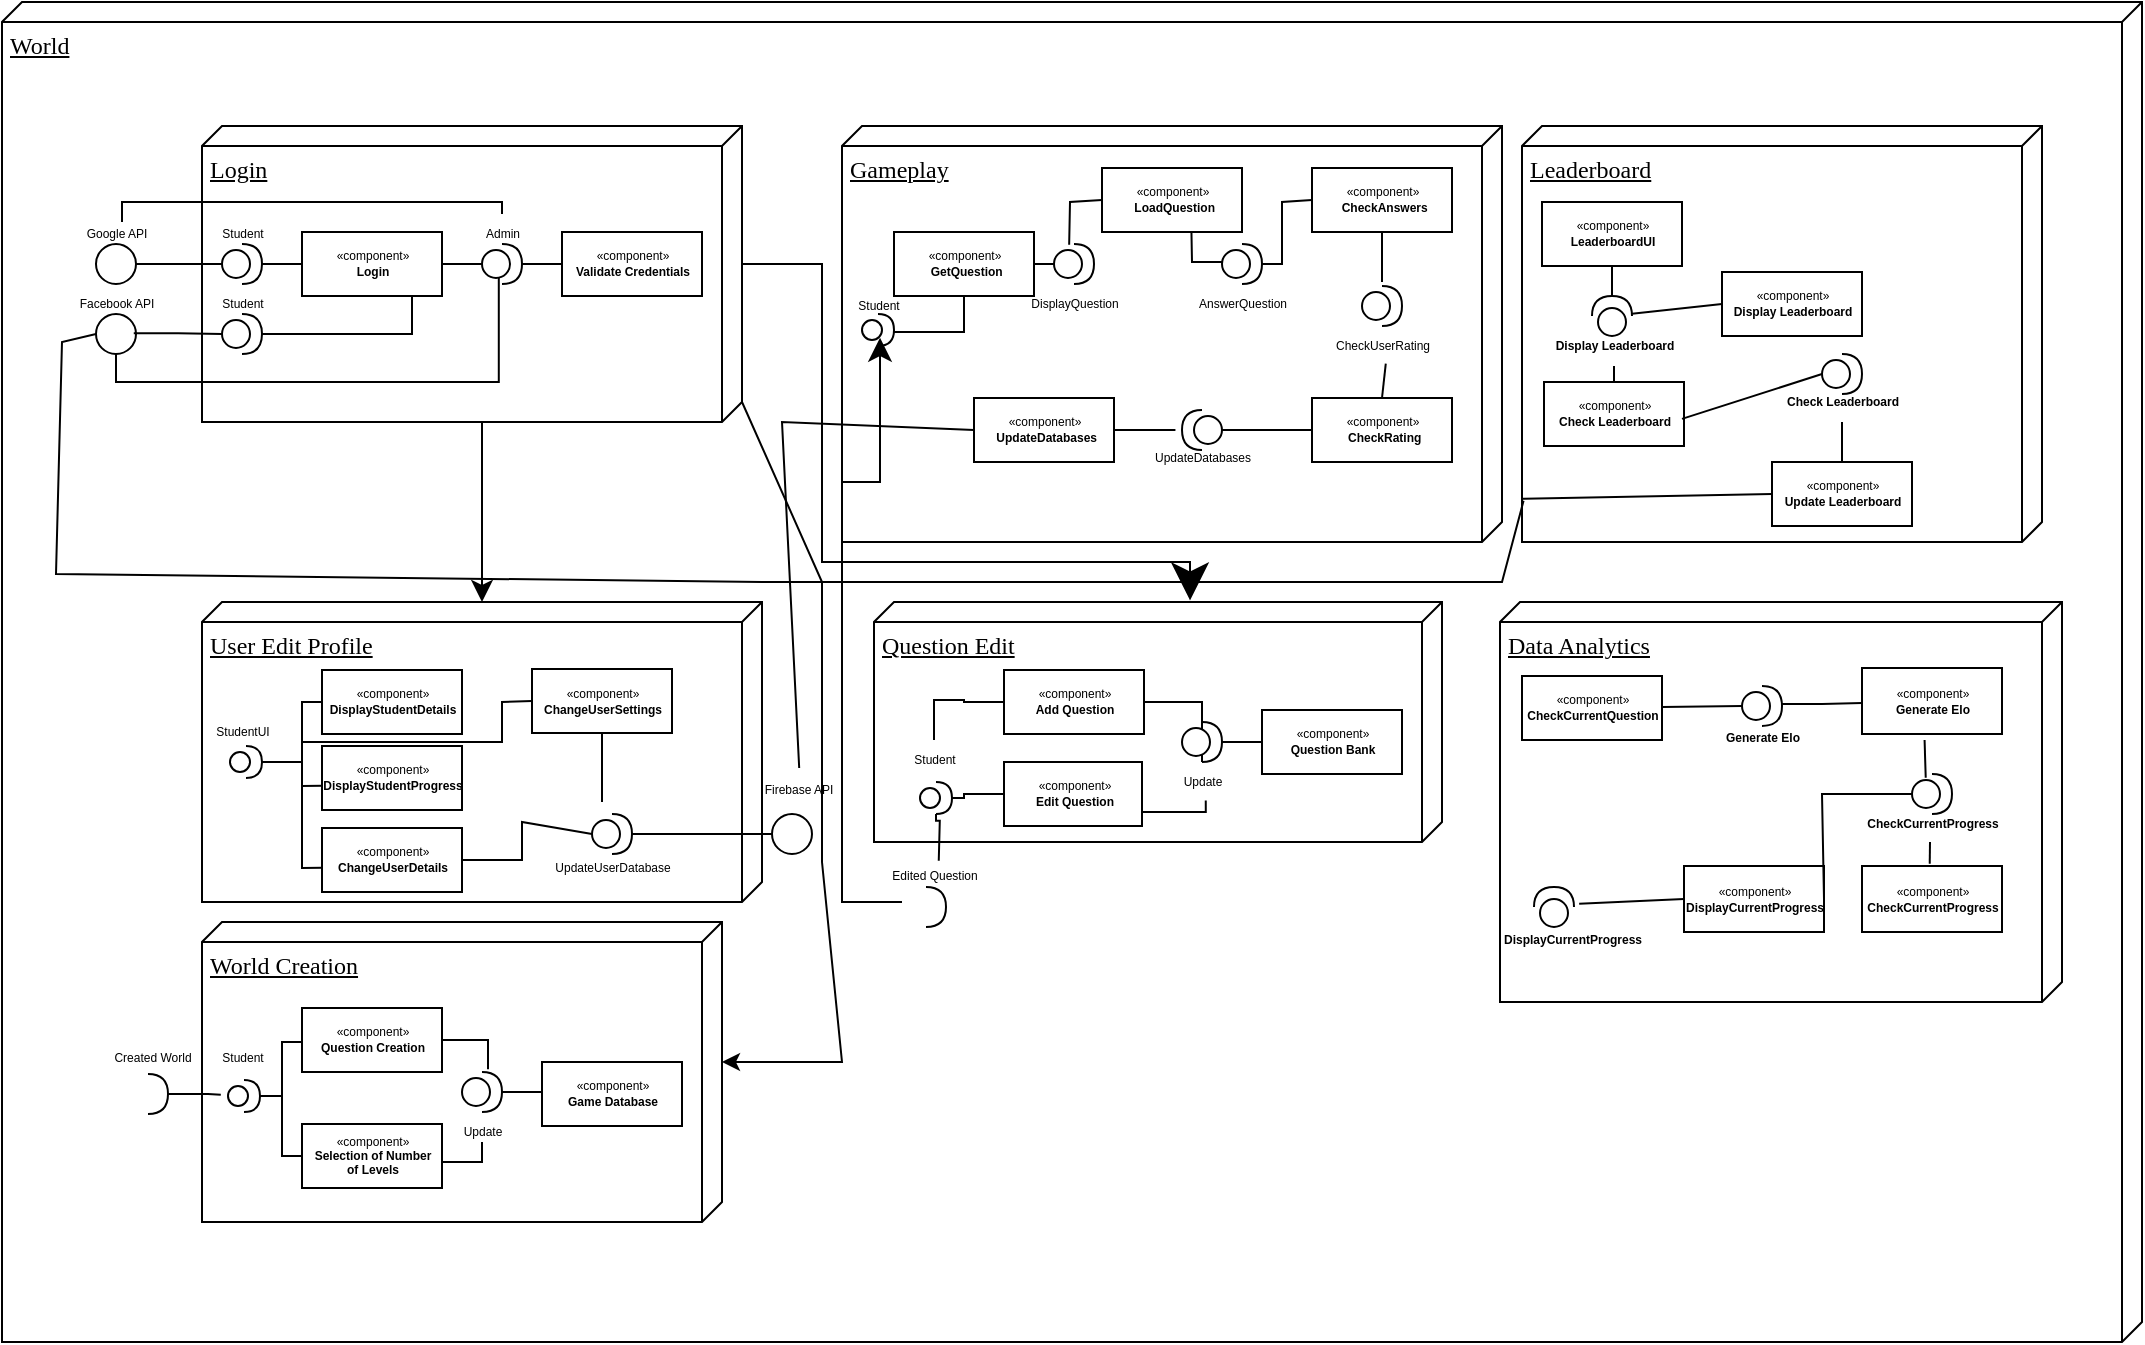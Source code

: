 <mxfile version="20.4.0" type="device"><diagram name="Page-1" id="5f0bae14-7c28-e335-631c-24af17079c00"><mxGraphModel dx="1422" dy="737" grid="1" gridSize="10" guides="1" tooltips="1" connect="1" arrows="1" fold="1" page="1" pageScale="1" pageWidth="1100" pageHeight="850" background="none" math="0" shadow="0"><root><mxCell id="0"/><mxCell id="1" parent="0"/><mxCell id="enzgsDAZROGuTnCsJ_D7-2" value="World" style="verticalAlign=top;align=left;spacingTop=8;spacingLeft=2;spacingRight=12;shape=cube;size=10;direction=south;fontStyle=4;html=1;rounded=0;shadow=0;comic=0;labelBackgroundColor=none;strokeWidth=1;fontFamily=Verdana;fontSize=12" parent="1" vertex="1"><mxGeometry x="20" y="40" width="1070" height="670" as="geometry"/></mxCell><mxCell id="39150e848f15840c-1" value="Login" style="verticalAlign=top;align=left;spacingTop=8;spacingLeft=2;spacingRight=12;shape=cube;size=10;direction=south;fontStyle=4;html=1;rounded=0;shadow=0;comic=0;labelBackgroundColor=none;strokeWidth=1;fontFamily=Verdana;fontSize=12" parent="1" vertex="1"><mxGeometry x="120" y="102" width="270" height="148" as="geometry"/></mxCell><mxCell id="39150e848f15840c-2" value="Question Edit" style="verticalAlign=top;align=left;spacingTop=8;spacingLeft=2;spacingRight=12;shape=cube;size=10;direction=south;fontStyle=4;html=1;rounded=0;shadow=0;comic=0;labelBackgroundColor=none;strokeWidth=1;fontFamily=Verdana;fontSize=12" parent="1" vertex="1"><mxGeometry x="456" y="340" width="284" height="120" as="geometry"/></mxCell><mxCell id="39150e848f15840c-3" value="User Edit Profile" style="verticalAlign=top;align=left;spacingTop=8;spacingLeft=2;spacingRight=12;shape=cube;size=10;direction=south;fontStyle=4;html=1;rounded=0;shadow=0;comic=0;labelBackgroundColor=none;strokeWidth=1;fontFamily=Verdana;fontSize=12" parent="1" vertex="1"><mxGeometry x="120" y="340" width="280" height="150" as="geometry"/></mxCell><mxCell id="39150e848f15840c-6" value="" style="ellipse;whiteSpace=wrap;html=1;rounded=0;shadow=0;comic=0;labelBackgroundColor=none;strokeWidth=1;fontFamily=Verdana;fontSize=12;align=center;" parent="1" vertex="1"><mxGeometry x="67" y="161" width="20" height="20" as="geometry"/></mxCell><mxCell id="39150e848f15840c-14" style="edgeStyle=elbowEdgeStyle;rounded=0;html=1;labelBackgroundColor=none;startArrow=none;startFill=0;startSize=8;endArrow=none;endFill=0;endSize=16;fontFamily=Verdana;fontSize=12;entryX=0;entryY=0.5;entryDx=0;entryDy=0;entryPerimeter=0;" parent="1" source="enzgsDAZROGuTnCsJ_D7-18" target="enzgsDAZROGuTnCsJ_D7-3" edge="1"><mxGeometry relative="1" as="geometry"><mxPoint x="140" y="183" as="targetPoint"/></mxGeometry></mxCell><mxCell id="39150e848f15840c-17" style="edgeStyle=orthogonalEdgeStyle;rounded=0;html=1;labelBackgroundColor=none;startArrow=none;startFill=0;startSize=8;endArrow=classic;endFill=1;endSize=16;fontFamily=Verdana;fontSize=12;exitX=0;exitY=0;exitDx=69;exitDy=0;exitPerimeter=0;entryX=-0.007;entryY=0.442;entryDx=0;entryDy=0;entryPerimeter=0;" parent="1" source="39150e848f15840c-1" target="39150e848f15840c-2" edge="1"><mxGeometry relative="1" as="geometry"><Array as="points"><mxPoint x="430" y="171"/><mxPoint x="430" y="320"/><mxPoint x="614" y="320"/><mxPoint x="614" y="339"/></Array></mxGeometry></mxCell><mxCell id="39150e848f15840c-18" style="edgeStyle=orthogonalEdgeStyle;rounded=0;html=1;labelBackgroundColor=none;startArrow=classic;startFill=1;startSize=8;endArrow=none;endFill=0;endSize=16;fontFamily=Verdana;fontSize=12;" parent="1" source="39150e848f15840c-3" target="39150e848f15840c-1" edge="1"><mxGeometry relative="1" as="geometry"><Array as="points"><mxPoint x="285" y="485"/></Array></mxGeometry></mxCell><mxCell id="enzgsDAZROGuTnCsJ_D7-12" value="" style="edgeStyle=orthogonalEdgeStyle;rounded=0;orthogonalLoop=1;jettySize=auto;html=1;fontSize=6;endArrow=none;endFill=0;" parent="1" source="enzgsDAZROGuTnCsJ_D7-3" target="enzgsDAZROGuTnCsJ_D7-10" edge="1"><mxGeometry relative="1" as="geometry"/></mxCell><mxCell id="enzgsDAZROGuTnCsJ_D7-19" value="" style="edgeStyle=orthogonalEdgeStyle;rounded=0;orthogonalLoop=1;jettySize=auto;html=1;fontSize=6;endArrow=none;endFill=0;" parent="1" source="enzgsDAZROGuTnCsJ_D7-3" target="enzgsDAZROGuTnCsJ_D7-14" edge="1"><mxGeometry relative="1" as="geometry"/></mxCell><mxCell id="enzgsDAZROGuTnCsJ_D7-4" value="Google API" style="text;html=1;resizable=0;autosize=1;align=center;verticalAlign=middle;points=[];fillColor=none;strokeColor=none;rounded=0;fontSize=6;" parent="1" vertex="1"><mxGeometry x="52" y="146" width="50" height="20" as="geometry"/></mxCell><mxCell id="enzgsDAZROGuTnCsJ_D7-6" value="" style="ellipse;whiteSpace=wrap;html=1;rounded=0;shadow=0;comic=0;labelBackgroundColor=none;strokeWidth=1;fontFamily=Verdana;fontSize=12;align=center;" parent="1" vertex="1"><mxGeometry x="67" y="196" width="20" height="20" as="geometry"/></mxCell><mxCell id="enzgsDAZROGuTnCsJ_D7-7" value="Facebook API" style="text;html=1;resizable=0;autosize=1;align=center;verticalAlign=middle;points=[];fillColor=none;strokeColor=none;rounded=0;fontSize=6;" parent="1" vertex="1"><mxGeometry x="47" y="181" width="60" height="20" as="geometry"/></mxCell><mxCell id="enzgsDAZROGuTnCsJ_D7-8" style="edgeStyle=elbowEdgeStyle;rounded=0;html=1;labelBackgroundColor=none;startArrow=none;startFill=0;startSize=8;endArrow=none;endFill=0;endSize=16;fontFamily=Verdana;fontSize=12;entryX=0;entryY=0.5;entryDx=0;entryDy=0;entryPerimeter=0;exitX=0.648;exitY=1.233;exitDx=0;exitDy=0;exitPerimeter=0;" parent="1" source="enzgsDAZROGuTnCsJ_D7-7" target="enzgsDAZROGuTnCsJ_D7-9" edge="1"><mxGeometry relative="1" as="geometry"><mxPoint x="100" y="206.0" as="sourcePoint"/><mxPoint x="140" y="218" as="targetPoint"/></mxGeometry></mxCell><mxCell id="enzgsDAZROGuTnCsJ_D7-13" value="" style="edgeStyle=orthogonalEdgeStyle;rounded=0;orthogonalLoop=1;jettySize=auto;html=1;fontSize=6;endArrow=none;endFill=0;" parent="1" source="enzgsDAZROGuTnCsJ_D7-9" target="enzgsDAZROGuTnCsJ_D7-10" edge="1"><mxGeometry relative="1" as="geometry"><Array as="points"><mxPoint x="225" y="206"/></Array></mxGeometry></mxCell><mxCell id="enzgsDAZROGuTnCsJ_D7-9" value="" style="shape=providedRequiredInterface;html=1;verticalLabelPosition=bottom;sketch=0;" parent="1" vertex="1"><mxGeometry x="130" y="196" width="20" height="20" as="geometry"/></mxCell><mxCell id="enzgsDAZROGuTnCsJ_D7-10" value="«component»&lt;br&gt;&lt;b&gt;Login&lt;/b&gt;" style="html=1;fontSize=6;" parent="1" vertex="1"><mxGeometry x="170" y="155" width="70" height="32" as="geometry"/></mxCell><mxCell id="enzgsDAZROGuTnCsJ_D7-14" value="«component»&lt;br&gt;&lt;b&gt;Validate Credentials&lt;/b&gt;" style="html=1;fontSize=6;" parent="1" vertex="1"><mxGeometry x="300" y="155" width="70" height="32" as="geometry"/></mxCell><mxCell id="enzgsDAZROGuTnCsJ_D7-18" value="" style="shape=providedRequiredInterface;html=1;verticalLabelPosition=bottom;sketch=0;" parent="1" vertex="1"><mxGeometry x="130" y="161" width="20" height="20" as="geometry"/></mxCell><mxCell id="enzgsDAZROGuTnCsJ_D7-20" value="" style="edgeStyle=elbowEdgeStyle;rounded=0;html=1;labelBackgroundColor=none;startArrow=none;startFill=0;startSize=8;endArrow=none;endFill=0;endSize=16;fontFamily=Verdana;fontSize=12;entryX=0;entryY=0.5;entryDx=0;entryDy=0;entryPerimeter=0;" parent="1" source="39150e848f15840c-6" target="enzgsDAZROGuTnCsJ_D7-18" edge="1"><mxGeometry relative="1" as="geometry"><mxPoint x="100" y="171" as="sourcePoint"/><mxPoint x="260" y="171" as="targetPoint"/></mxGeometry></mxCell><mxCell id="enzgsDAZROGuTnCsJ_D7-21" value="Student" style="text;html=1;resizable=0;autosize=1;align=center;verticalAlign=middle;points=[];fillColor=none;strokeColor=none;rounded=0;fontSize=6;" parent="1" vertex="1"><mxGeometry x="120" y="146" width="40" height="20" as="geometry"/></mxCell><mxCell id="enzgsDAZROGuTnCsJ_D7-22" value="Student" style="text;html=1;resizable=0;autosize=1;align=center;verticalAlign=middle;points=[];fillColor=none;strokeColor=none;rounded=0;fontSize=6;" parent="1" vertex="1"><mxGeometry x="120" y="181" width="40" height="20" as="geometry"/></mxCell><mxCell id="enzgsDAZROGuTnCsJ_D7-23" value="Admin" style="text;html=1;resizable=0;autosize=1;align=center;verticalAlign=middle;points=[];fillColor=none;strokeColor=none;rounded=0;fontSize=6;" parent="1" vertex="1"><mxGeometry x="250" y="146" width="40" height="20" as="geometry"/></mxCell><mxCell id="enzgsDAZROGuTnCsJ_D7-25" value="" style="edgeStyle=elbowEdgeStyle;rounded=0;html=1;labelBackgroundColor=none;startArrow=none;startFill=0;startSize=8;endArrow=none;endFill=0;endSize=16;fontFamily=Verdana;fontSize=12;exitX=0.56;exitY=0.2;exitDx=0;exitDy=0;exitPerimeter=0;" parent="1" source="enzgsDAZROGuTnCsJ_D7-4" target="enzgsDAZROGuTnCsJ_D7-23" edge="1"><mxGeometry relative="1" as="geometry"><mxPoint x="100.0" y="136" as="sourcePoint"/><mxPoint x="130" y="136" as="targetPoint"/><Array as="points"><mxPoint x="170" y="140"/></Array></mxGeometry></mxCell><mxCell id="enzgsDAZROGuTnCsJ_D7-27" value="" style="edgeStyle=elbowEdgeStyle;rounded=0;html=1;labelBackgroundColor=none;startArrow=none;startFill=0;startSize=8;endArrow=none;endFill=0;endSize=16;fontFamily=Verdana;fontSize=12;exitX=0.5;exitY=1;exitDx=0;exitDy=0;entryX=0.42;entryY=0.72;entryDx=0;entryDy=0;entryPerimeter=0;" parent="1" source="enzgsDAZROGuTnCsJ_D7-6" target="enzgsDAZROGuTnCsJ_D7-3" edge="1"><mxGeometry relative="1" as="geometry"><mxPoint x="90" y="160" as="sourcePoint"/><mxPoint x="280" y="156" as="targetPoint"/><Array as="points"><mxPoint x="180" y="230"/></Array></mxGeometry></mxCell><mxCell id="enzgsDAZROGuTnCsJ_D7-3" value="" style="shape=providedRequiredInterface;html=1;verticalLabelPosition=bottom;sketch=0;" parent="1" vertex="1"><mxGeometry x="260" y="161" width="20" height="20" as="geometry"/></mxCell><mxCell id="enzgsDAZROGuTnCsJ_D7-28" value="Gameplay" style="verticalAlign=top;align=left;spacingTop=8;spacingLeft=2;spacingRight=12;shape=cube;size=10;direction=south;fontStyle=4;html=1;rounded=0;shadow=0;comic=0;labelBackgroundColor=none;strokeWidth=1;fontFamily=Verdana;fontSize=12" parent="1" vertex="1"><mxGeometry x="440" y="102" width="330" height="208" as="geometry"/></mxCell><mxCell id="enzgsDAZROGuTnCsJ_D7-29" value="World Creation" style="verticalAlign=top;align=left;spacingTop=8;spacingLeft=2;spacingRight=12;shape=cube;size=10;direction=south;fontStyle=4;html=1;rounded=0;shadow=0;comic=0;labelBackgroundColor=none;strokeWidth=1;fontFamily=Verdana;fontSize=12" parent="1" vertex="1"><mxGeometry x="120" y="500" width="260" height="150" as="geometry"/></mxCell><mxCell id="enzgsDAZROGuTnCsJ_D7-30" value="Leaderboard" style="verticalAlign=top;align=left;spacingTop=8;spacingLeft=2;spacingRight=12;shape=cube;size=10;direction=south;fontStyle=4;html=1;rounded=0;shadow=0;comic=0;labelBackgroundColor=none;strokeWidth=1;fontFamily=Verdana;fontSize=12" parent="1" vertex="1"><mxGeometry x="780" y="102" width="260" height="208" as="geometry"/></mxCell><mxCell id="enzgsDAZROGuTnCsJ_D7-31" value="Data Analytics" style="verticalAlign=top;align=left;spacingTop=8;spacingLeft=2;spacingRight=12;shape=cube;size=10;direction=south;fontStyle=4;html=1;rounded=0;shadow=0;comic=0;labelBackgroundColor=none;strokeWidth=1;fontFamily=Verdana;fontSize=12" parent="1" vertex="1"><mxGeometry x="769" y="340" width="281" height="200" as="geometry"/></mxCell><mxCell id="enzgsDAZROGuTnCsJ_D7-38" value="" style="edgeStyle=orthogonalEdgeStyle;rounded=0;orthogonalLoop=1;jettySize=auto;html=1;fontSize=6;endArrow=none;endFill=0;exitX=0.534;exitY=-0.032;exitDx=0;exitDy=0;exitPerimeter=0;" parent="1" target="enzgsDAZROGuTnCsJ_D7-36" edge="1"><mxGeometry relative="1" as="geometry"><mxPoint x="488.38" y="469.36" as="sourcePoint"/></mxGeometry></mxCell><mxCell id="enzgsDAZROGuTnCsJ_D7-32" value="" style="shape=requiredInterface;html=1;verticalLabelPosition=bottom;sketch=0;fontSize=6;" parent="1" vertex="1"><mxGeometry x="482" y="482.5" width="10" height="20" as="geometry"/></mxCell><mxCell id="enzgsDAZROGuTnCsJ_D7-33" value="Edited Question" style="text;html=1;resizable=0;autosize=1;align=center;verticalAlign=middle;points=[];fillColor=none;strokeColor=none;rounded=0;fontSize=6;" parent="1" vertex="1"><mxGeometry x="451" y="467" width="70" height="20" as="geometry"/></mxCell><mxCell id="enzgsDAZROGuTnCsJ_D7-39" value="" style="edgeStyle=orthogonalEdgeStyle;rounded=0;orthogonalLoop=1;jettySize=auto;html=1;fontSize=6;endArrow=none;endFill=0;" parent="1" source="enzgsDAZROGuTnCsJ_D7-34" target="enzgsDAZROGuTnCsJ_D7-36" edge="1"><mxGeometry relative="1" as="geometry"/></mxCell><mxCell id="enzgsDAZROGuTnCsJ_D7-48" value="" style="edgeStyle=orthogonalEdgeStyle;rounded=0;orthogonalLoop=1;jettySize=auto;html=1;fontSize=6;endArrow=none;endFill=0;entryX=0.547;entryY=0.963;entryDx=0;entryDy=0;entryPerimeter=0;" parent="1" source="enzgsDAZROGuTnCsJ_D7-34" target="enzgsDAZROGuTnCsJ_D7-45" edge="1"><mxGeometry relative="1" as="geometry"><Array as="points"><mxPoint x="622" y="445"/></Array></mxGeometry></mxCell><mxCell id="enzgsDAZROGuTnCsJ_D7-34" value="«component»&lt;br&gt;&lt;b&gt;Edit Question&lt;/b&gt;" style="html=1;fontSize=6;" parent="1" vertex="1"><mxGeometry x="521" y="420" width="69" height="32" as="geometry"/></mxCell><mxCell id="enzgsDAZROGuTnCsJ_D7-36" value="" style="shape=providedRequiredInterface;html=1;verticalLabelPosition=bottom;sketch=0;" parent="1" vertex="1"><mxGeometry x="479" y="430" width="16" height="16" as="geometry"/></mxCell><mxCell id="enzgsDAZROGuTnCsJ_D7-40" value="Student" style="text;html=1;resizable=0;autosize=1;align=center;verticalAlign=middle;points=[];fillColor=none;strokeColor=none;rounded=0;fontSize=6;" parent="1" vertex="1"><mxGeometry x="466" y="409" width="40" height="20" as="geometry"/></mxCell><mxCell id="enzgsDAZROGuTnCsJ_D7-42" value="" style="edgeStyle=orthogonalEdgeStyle;rounded=0;orthogonalLoop=1;jettySize=auto;html=1;fontSize=6;endArrow=none;endFill=0;" parent="1" source="enzgsDAZROGuTnCsJ_D7-41" target="enzgsDAZROGuTnCsJ_D7-40" edge="1"><mxGeometry relative="1" as="geometry"/></mxCell><mxCell id="enzgsDAZROGuTnCsJ_D7-47" value="" style="edgeStyle=orthogonalEdgeStyle;rounded=0;orthogonalLoop=1;jettySize=auto;html=1;fontSize=6;endArrow=none;endFill=0;" parent="1" source="enzgsDAZROGuTnCsJ_D7-41" target="enzgsDAZROGuTnCsJ_D7-45" edge="1"><mxGeometry relative="1" as="geometry"/></mxCell><mxCell id="enzgsDAZROGuTnCsJ_D7-41" value="«component»&lt;br&gt;&lt;b&gt;Add Question&lt;/b&gt;" style="html=1;fontSize=6;" parent="1" vertex="1"><mxGeometry x="521" y="374" width="70" height="32" as="geometry"/></mxCell><mxCell id="enzgsDAZROGuTnCsJ_D7-43" value="«component»&lt;br&gt;&lt;b&gt;Question Bank&lt;/b&gt;" style="html=1;fontSize=6;" parent="1" vertex="1"><mxGeometry x="650" y="394" width="70" height="32" as="geometry"/></mxCell><mxCell id="enzgsDAZROGuTnCsJ_D7-46" value="" style="edgeStyle=orthogonalEdgeStyle;rounded=0;orthogonalLoop=1;jettySize=auto;html=1;fontSize=6;endArrow=none;endFill=0;" parent="1" source="enzgsDAZROGuTnCsJ_D7-44" target="enzgsDAZROGuTnCsJ_D7-43" edge="1"><mxGeometry relative="1" as="geometry"/></mxCell><mxCell id="enzgsDAZROGuTnCsJ_D7-44" value="" style="shape=providedRequiredInterface;html=1;verticalLabelPosition=bottom;sketch=0;" parent="1" vertex="1"><mxGeometry x="610" y="400" width="20" height="20" as="geometry"/></mxCell><mxCell id="enzgsDAZROGuTnCsJ_D7-45" value="Update" style="text;html=1;resizable=0;autosize=1;align=center;verticalAlign=middle;points=[];fillColor=none;strokeColor=none;rounded=0;fontSize=6;" parent="1" vertex="1"><mxGeometry x="600" y="420" width="40" height="20" as="geometry"/></mxCell><mxCell id="enzgsDAZROGuTnCsJ_D7-60" value="" style="edgeStyle=orthogonalEdgeStyle;rounded=0;orthogonalLoop=1;jettySize=auto;html=1;fontSize=6;endArrow=none;endFill=0;entryX=-0.225;entryY=0.463;entryDx=0;entryDy=0;entryPerimeter=0;" parent="1" source="enzgsDAZROGuTnCsJ_D7-49" target="enzgsDAZROGuTnCsJ_D7-58" edge="1"><mxGeometry relative="1" as="geometry"/></mxCell><mxCell id="enzgsDAZROGuTnCsJ_D7-49" value="" style="shape=requiredInterface;html=1;verticalLabelPosition=bottom;sketch=0;fontSize=6;" parent="1" vertex="1"><mxGeometry x="93" y="576" width="10" height="20" as="geometry"/></mxCell><mxCell id="enzgsDAZROGuTnCsJ_D7-50" value="Created World" style="text;html=1;resizable=0;autosize=1;align=center;verticalAlign=middle;points=[];fillColor=none;strokeColor=none;rounded=0;fontSize=6;" parent="1" vertex="1"><mxGeometry x="65" y="558" width="60" height="20" as="geometry"/></mxCell><mxCell id="enzgsDAZROGuTnCsJ_D7-52" value="«component»&lt;br&gt;&lt;b&gt;Game Database&lt;/b&gt;" style="html=1;fontSize=6;" parent="1" vertex="1"><mxGeometry x="290" y="570" width="70" height="32" as="geometry"/></mxCell><mxCell id="enzgsDAZROGuTnCsJ_D7-65" value="" style="edgeStyle=orthogonalEdgeStyle;rounded=0;orthogonalLoop=1;jettySize=auto;html=1;fontSize=6;endArrow=none;endFill=0;entryX=0.63;entryY=-0.07;entryDx=0;entryDy=0;entryPerimeter=0;" parent="1" source="enzgsDAZROGuTnCsJ_D7-53" target="enzgsDAZROGuTnCsJ_D7-63" edge="1"><mxGeometry relative="1" as="geometry"><Array as="points"><mxPoint x="263" y="559"/><mxPoint x="263" y="574"/></Array></mxGeometry></mxCell><mxCell id="enzgsDAZROGuTnCsJ_D7-53" value="«component»&lt;br&gt;&lt;b&gt;Question Creation&lt;/b&gt;" style="html=1;fontSize=6;" parent="1" vertex="1"><mxGeometry x="170" y="543" width="70" height="32" as="geometry"/></mxCell><mxCell id="enzgsDAZROGuTnCsJ_D7-54" value="«component»&lt;br&gt;&lt;b&gt;Selection of Number&lt;br&gt;of Levels&lt;/b&gt;" style="html=1;fontSize=6;" parent="1" vertex="1"><mxGeometry x="170" y="601" width="70" height="32" as="geometry"/></mxCell><mxCell id="enzgsDAZROGuTnCsJ_D7-61" value="" style="edgeStyle=orthogonalEdgeStyle;rounded=0;orthogonalLoop=1;jettySize=auto;html=1;fontSize=6;endArrow=none;endFill=0;entryX=0;entryY=0.5;entryDx=0;entryDy=0;" parent="1" source="enzgsDAZROGuTnCsJ_D7-58" target="enzgsDAZROGuTnCsJ_D7-54" edge="1"><mxGeometry relative="1" as="geometry"><Array as="points"><mxPoint x="160" y="587"/><mxPoint x="160" y="617"/></Array></mxGeometry></mxCell><mxCell id="enzgsDAZROGuTnCsJ_D7-62" value="" style="edgeStyle=orthogonalEdgeStyle;rounded=0;orthogonalLoop=1;jettySize=auto;html=1;fontSize=6;endArrow=none;endFill=0;" parent="1" source="enzgsDAZROGuTnCsJ_D7-58" edge="1"><mxGeometry relative="1" as="geometry"><mxPoint x="170" y="560" as="targetPoint"/><Array as="points"><mxPoint x="160" y="587"/><mxPoint x="160" y="560"/></Array></mxGeometry></mxCell><mxCell id="enzgsDAZROGuTnCsJ_D7-58" value="" style="shape=providedRequiredInterface;html=1;verticalLabelPosition=bottom;sketch=0;" parent="1" vertex="1"><mxGeometry x="133" y="579" width="16" height="16" as="geometry"/></mxCell><mxCell id="enzgsDAZROGuTnCsJ_D7-59" value="Student" style="text;html=1;resizable=0;autosize=1;align=center;verticalAlign=middle;points=[];fillColor=none;strokeColor=none;rounded=0;fontSize=6;" parent="1" vertex="1"><mxGeometry x="120" y="558" width="40" height="20" as="geometry"/></mxCell><mxCell id="enzgsDAZROGuTnCsJ_D7-67" value="" style="edgeStyle=orthogonalEdgeStyle;rounded=0;orthogonalLoop=1;jettySize=auto;html=1;fontSize=6;endArrow=none;endFill=0;" parent="1" source="enzgsDAZROGuTnCsJ_D7-63" target="enzgsDAZROGuTnCsJ_D7-52" edge="1"><mxGeometry relative="1" as="geometry"/></mxCell><mxCell id="enzgsDAZROGuTnCsJ_D7-63" value="" style="shape=providedRequiredInterface;html=1;verticalLabelPosition=bottom;sketch=0;" parent="1" vertex="1"><mxGeometry x="250" y="575" width="20" height="20" as="geometry"/></mxCell><mxCell id="enzgsDAZROGuTnCsJ_D7-64" value="Update" style="text;html=1;resizable=0;autosize=1;align=center;verticalAlign=middle;points=[];fillColor=none;strokeColor=none;rounded=0;fontSize=6;" parent="1" vertex="1"><mxGeometry x="240" y="595" width="40" height="20" as="geometry"/></mxCell><mxCell id="enzgsDAZROGuTnCsJ_D7-66" value="" style="endArrow=none;html=1;rounded=0;fontSize=6;" parent="1" edge="1"><mxGeometry width="50" height="50" relative="1" as="geometry"><mxPoint x="240" y="620" as="sourcePoint"/><mxPoint x="260" y="610" as="targetPoint"/><Array as="points"><mxPoint x="250" y="620"/><mxPoint x="260" y="620"/></Array></mxGeometry></mxCell><mxCell id="enzgsDAZROGuTnCsJ_D7-68" value="" style="endArrow=none;html=1;rounded=0;fontSize=6;exitX=0;exitY=0;exitDx=70;exitDy=0;exitPerimeter=0;entryX=0;entryY=0;entryDx=138;entryDy=0;entryPerimeter=0;startArrow=classic;startFill=1;" parent="1" source="enzgsDAZROGuTnCsJ_D7-29" target="39150e848f15840c-1" edge="1"><mxGeometry width="50" height="50" relative="1" as="geometry"><mxPoint x="416" y="590" as="sourcePoint"/><mxPoint x="466" y="551" as="targetPoint"/><Array as="points"><mxPoint x="440" y="570"/><mxPoint x="430" y="470"/><mxPoint x="430" y="330"/></Array></mxGeometry></mxCell><mxCell id="yLuTsv7IChHvX3eXbk64-1" value="«component»&lt;br&gt;&lt;b&gt;LeaderboardUI&lt;/b&gt;" style="html=1;fontSize=6;" parent="1" vertex="1"><mxGeometry x="790" y="140" width="70" height="32" as="geometry"/></mxCell><mxCell id="yLuTsv7IChHvX3eXbk64-3" value="" style="shape=providedRequiredInterface;html=1;verticalLabelPosition=bottom;sketch=0;rotation=-90;" parent="1" vertex="1"><mxGeometry x="815" y="187" width="20" height="20" as="geometry"/></mxCell><mxCell id="yLuTsv7IChHvX3eXbk64-5" value="" style="endArrow=none;html=1;rounded=0;entryX=1;entryY=0.5;entryDx=0;entryDy=0;entryPerimeter=0;exitX=0.5;exitY=1;exitDx=0;exitDy=0;" parent="1" source="yLuTsv7IChHvX3eXbk64-1" target="yLuTsv7IChHvX3eXbk64-3" edge="1"><mxGeometry relative="1" as="geometry"><mxPoint x="819" y="172" as="sourcePoint"/><mxPoint x="979" y="172" as="targetPoint"/></mxGeometry></mxCell><mxCell id="yLuTsv7IChHvX3eXbk64-6" style="edgeStyle=orthogonalEdgeStyle;rounded=0;orthogonalLoop=1;jettySize=auto;html=1;exitX=0;exitY=0.5;exitDx=0;exitDy=0;exitPerimeter=0;" parent="1" source="yLuTsv7IChHvX3eXbk64-3" target="yLuTsv7IChHvX3eXbk64-3" edge="1"><mxGeometry relative="1" as="geometry"/></mxCell><mxCell id="yLuTsv7IChHvX3eXbk64-7" value="«component»&lt;br&gt;&lt;b&gt;Display Leaderboard&lt;/b&gt;" style="html=1;fontSize=6;" parent="1" vertex="1"><mxGeometry x="880" y="175" width="70" height="32" as="geometry"/></mxCell><mxCell id="yLuTsv7IChHvX3eXbk64-8" value="" style="endArrow=none;html=1;rounded=0;entryX=0;entryY=0.5;entryDx=0;entryDy=0;" parent="1" source="yLuTsv7IChHvX3eXbk64-3" target="yLuTsv7IChHvX3eXbk64-7" edge="1"><mxGeometry relative="1" as="geometry"><mxPoint x="835" y="182" as="sourcePoint"/><mxPoint x="835" y="197" as="targetPoint"/></mxGeometry></mxCell><mxCell id="yLuTsv7IChHvX3eXbk64-9" value="«component»&lt;br&gt;&lt;b&gt;Check Leaderboard&lt;/b&gt;" style="html=1;fontSize=6;" parent="1" vertex="1"><mxGeometry x="791" y="230" width="70" height="32" as="geometry"/></mxCell><mxCell id="yLuTsv7IChHvX3eXbk64-13" value="" style="endArrow=none;html=1;rounded=0;" parent="1" source="yLuTsv7IChHvX3eXbk64-14" target="yLuTsv7IChHvX3eXbk64-9" edge="1"><mxGeometry relative="1" as="geometry"><mxPoint x="840" y="230" as="sourcePoint"/><mxPoint x="845" y="207" as="targetPoint"/></mxGeometry></mxCell><mxCell id="yLuTsv7IChHvX3eXbk64-14" value="&lt;b&gt;Display Leaderboard&lt;/b&gt;" style="text;html=1;resizable=0;autosize=1;align=center;verticalAlign=middle;points=[];fillColor=none;strokeColor=none;rounded=0;fontSize=6;" parent="1" vertex="1"><mxGeometry x="786" y="202" width="80" height="20" as="geometry"/></mxCell><mxCell id="yLuTsv7IChHvX3eXbk64-15" value="" style="shape=providedRequiredInterface;html=1;verticalLabelPosition=bottom;sketch=0;" parent="1" vertex="1"><mxGeometry x="930" y="216" width="20" height="20" as="geometry"/></mxCell><mxCell id="yLuTsv7IChHvX3eXbk64-16" value="&lt;b&gt;Check Leaderboard&lt;/b&gt;" style="text;html=1;resizable=0;autosize=1;align=center;verticalAlign=middle;points=[];fillColor=none;strokeColor=none;rounded=0;fontSize=6;" parent="1" vertex="1"><mxGeometry x="900" y="230" width="80" height="20" as="geometry"/></mxCell><mxCell id="yLuTsv7IChHvX3eXbk64-17" value="" style="endArrow=none;html=1;rounded=0;entryX=0;entryY=0.5;entryDx=0;entryDy=0;entryPerimeter=0;" parent="1" target="yLuTsv7IChHvX3eXbk64-15" edge="1"><mxGeometry relative="1" as="geometry"><mxPoint x="860" y="248.459" as="sourcePoint"/><mxPoint x="905" y="243.55" as="targetPoint"/></mxGeometry></mxCell><mxCell id="yLuTsv7IChHvX3eXbk64-18" value="«component»&lt;br&gt;&lt;b&gt;Update Leaderboard&lt;/b&gt;" style="html=1;fontSize=6;" parent="1" vertex="1"><mxGeometry x="905" y="270" width="70" height="32" as="geometry"/></mxCell><mxCell id="yLuTsv7IChHvX3eXbk64-19" value="" style="endArrow=none;html=1;rounded=0;entryX=0.5;entryY=0;entryDx=0;entryDy=0;" parent="1" source="yLuTsv7IChHvX3eXbk64-16" target="yLuTsv7IChHvX3eXbk64-18" edge="1"><mxGeometry relative="1" as="geometry"><mxPoint x="835" y="182" as="sourcePoint"/><mxPoint x="835" y="197" as="targetPoint"/></mxGeometry></mxCell><mxCell id="yLuTsv7IChHvX3eXbk64-21" value="" style="endArrow=none;html=1;rounded=0;entryX=0;entryY=0.5;entryDx=0;entryDy=0;exitX=0.896;exitY=1.001;exitDx=0;exitDy=0;exitPerimeter=0;" parent="1" source="enzgsDAZROGuTnCsJ_D7-30" target="yLuTsv7IChHvX3eXbk64-18" edge="1"><mxGeometry relative="1" as="geometry"><mxPoint x="870" y="258.459" as="sourcePoint"/><mxPoint x="940" y="236" as="targetPoint"/></mxGeometry></mxCell><mxCell id="yLuTsv7IChHvX3eXbk64-22" value="" style="endArrow=none;html=1;rounded=0;entryX=0.901;entryY=0.997;entryDx=0;entryDy=0;entryPerimeter=0;exitX=0;exitY=0.5;exitDx=0;exitDy=0;" parent="1" source="enzgsDAZROGuTnCsJ_D7-6" target="enzgsDAZROGuTnCsJ_D7-30" edge="1"><mxGeometry relative="1" as="geometry"><mxPoint x="47" y="216" as="sourcePoint"/><mxPoint x="747" y="280.82" as="targetPoint"/><Array as="points"><mxPoint x="50" y="210"/><mxPoint x="47" y="326"/><mxPoint x="400" y="330"/><mxPoint x="770" y="330"/></Array></mxGeometry></mxCell><mxCell id="yLuTsv7IChHvX3eXbk64-23" value="«component»&lt;br&gt;&lt;b&gt;CheckCurrentQuestion&lt;/b&gt;" style="html=1;fontSize=6;" parent="1" vertex="1"><mxGeometry x="780" y="377" width="70" height="32" as="geometry"/></mxCell><mxCell id="yLuTsv7IChHvX3eXbk64-24" value="«component»&lt;br&gt;&lt;b&gt;Generate Elo&lt;/b&gt;" style="html=1;fontSize=6;" parent="1" vertex="1"><mxGeometry x="950" y="373" width="70" height="33" as="geometry"/></mxCell><mxCell id="yLuTsv7IChHvX3eXbk64-25" value="" style="shape=providedRequiredInterface;html=1;verticalLabelPosition=bottom;sketch=0;" parent="1" vertex="1"><mxGeometry x="890" y="382" width="20" height="20" as="geometry"/></mxCell><mxCell id="yLuTsv7IChHvX3eXbk64-26" value="&lt;b&gt;Generate Elo&lt;/b&gt;" style="text;html=1;resizable=0;autosize=1;align=center;verticalAlign=middle;points=[];fillColor=none;strokeColor=none;rounded=0;fontSize=6;" parent="1" vertex="1"><mxGeometry x="870" y="398" width="60" height="20" as="geometry"/></mxCell><mxCell id="yLuTsv7IChHvX3eXbk64-27" value="" style="endArrow=none;html=1;rounded=0;entryX=0;entryY=0.5;entryDx=0;entryDy=0;entryPerimeter=0;" parent="1" target="yLuTsv7IChHvX3eXbk64-25" edge="1"><mxGeometry relative="1" as="geometry"><mxPoint x="850" y="392.459" as="sourcePoint"/><mxPoint x="890" y="388" as="targetPoint"/></mxGeometry></mxCell><mxCell id="yLuTsv7IChHvX3eXbk64-28" value="" style="endArrow=none;html=1;rounded=0;entryX=0;entryY=0.5;entryDx=0;entryDy=0;exitX=1;exitY=0.4;exitDx=0;exitDy=0;exitPerimeter=0;" parent="1" edge="1"><mxGeometry relative="1" as="geometry"><mxPoint x="910" y="391" as="sourcePoint"/><mxPoint x="950" y="390.5" as="targetPoint"/><Array as="points"><mxPoint x="930" y="391"/></Array></mxGeometry></mxCell><mxCell id="yLuTsv7IChHvX3eXbk64-29" value="«component»&lt;br&gt;&lt;b&gt;CheckCurrentProgress&lt;/b&gt;" style="html=1;fontSize=6;" parent="1" vertex="1"><mxGeometry x="950" y="472" width="70" height="33" as="geometry"/></mxCell><mxCell id="yLuTsv7IChHvX3eXbk64-30" value="" style="shape=providedRequiredInterface;html=1;verticalLabelPosition=bottom;sketch=0;" parent="1" vertex="1"><mxGeometry x="975" y="426" width="20" height="20" as="geometry"/></mxCell><mxCell id="yLuTsv7IChHvX3eXbk64-31" value="&lt;b&gt;CheckCurrentProgress&lt;/b&gt;" style="text;html=1;resizable=0;autosize=1;align=center;verticalAlign=middle;points=[];fillColor=none;strokeColor=none;rounded=0;fontSize=6;" parent="1" vertex="1"><mxGeometry x="940" y="441" width="90" height="20" as="geometry"/></mxCell><mxCell id="yLuTsv7IChHvX3eXbk64-32" value="" style="endArrow=none;html=1;rounded=0;entryX=0.343;entryY=0.093;entryDx=0;entryDy=0;exitX=0.447;exitY=1.091;exitDx=0;exitDy=0;exitPerimeter=0;entryPerimeter=0;" parent="1" source="yLuTsv7IChHvX3eXbk64-24" target="yLuTsv7IChHvX3eXbk64-30" edge="1"><mxGeometry relative="1" as="geometry"><mxPoint x="940" y="418.5" as="sourcePoint"/><mxPoint x="980" y="418" as="targetPoint"/><Array as="points"/></mxGeometry></mxCell><mxCell id="yLuTsv7IChHvX3eXbk64-33" value="" style="endArrow=none;html=1;rounded=0;entryX=0.343;entryY=0.093;entryDx=0;entryDy=0;entryPerimeter=0;" parent="1" edge="1"><mxGeometry relative="1" as="geometry"><mxPoint x="984" y="460" as="sourcePoint"/><mxPoint x="983.86" y="470.86" as="targetPoint"/><Array as="points"/></mxGeometry></mxCell><mxCell id="yLuTsv7IChHvX3eXbk64-35" value="«component»&lt;br&gt;&lt;b&gt;DisplayCurrentProgress&lt;/b&gt;" style="html=1;fontSize=6;" parent="1" vertex="1"><mxGeometry x="861" y="472" width="70" height="33" as="geometry"/></mxCell><mxCell id="yLuTsv7IChHvX3eXbk64-36" value="" style="endArrow=none;html=1;rounded=0;entryX=0;entryY=0.5;entryDx=0;entryDy=0;exitX=1;exitY=0.5;exitDx=0;exitDy=0;entryPerimeter=0;" parent="1" source="yLuTsv7IChHvX3eXbk64-35" target="yLuTsv7IChHvX3eXbk64-30" edge="1"><mxGeometry relative="1" as="geometry"><mxPoint x="920" y="401" as="sourcePoint"/><mxPoint x="960" y="400.5" as="targetPoint"/><Array as="points"><mxPoint x="930" y="436"/></Array></mxGeometry></mxCell><mxCell id="yLuTsv7IChHvX3eXbk64-37" value="" style="shape=providedRequiredInterface;html=1;verticalLabelPosition=bottom;sketch=0;rotation=-90;" parent="1" vertex="1"><mxGeometry x="786" y="482.5" width="20" height="20" as="geometry"/></mxCell><mxCell id="yLuTsv7IChHvX3eXbk64-38" value="&lt;b&gt;DisplayCurrentProgress&lt;/b&gt;" style="text;html=1;resizable=0;autosize=1;align=center;verticalAlign=middle;points=[];fillColor=none;strokeColor=none;rounded=0;fontSize=6;" parent="1" vertex="1"><mxGeometry x="760" y="498.5" width="90" height="20" as="geometry"/></mxCell><mxCell id="yLuTsv7IChHvX3eXbk64-39" value="" style="endArrow=none;html=1;rounded=0;entryX=0;entryY=0.5;entryDx=0;entryDy=0;exitX=0.579;exitY=1.129;exitDx=0;exitDy=0;exitPerimeter=0;" parent="1" source="yLuTsv7IChHvX3eXbk64-37" target="yLuTsv7IChHvX3eXbk64-35" edge="1"><mxGeometry relative="1" as="geometry"><mxPoint x="920" y="401" as="sourcePoint"/><mxPoint x="960" y="400.5" as="targetPoint"/><Array as="points"/></mxGeometry></mxCell><mxCell id="ve8tCXkdBOgR_3zAuoZM-1" value="«component»&lt;br&gt;&lt;b&gt;&amp;nbsp;GetQuestion&lt;/b&gt;" style="html=1;fontSize=6;" parent="1" vertex="1"><mxGeometry x="466" y="155" width="70" height="32" as="geometry"/></mxCell><mxCell id="ve8tCXkdBOgR_3zAuoZM-2" value="«component»&lt;br&gt;&lt;b&gt;&amp;nbsp;LoadQuestion&lt;/b&gt;" style="html=1;fontSize=6;" parent="1" vertex="1"><mxGeometry x="570" y="123" width="70" height="32" as="geometry"/></mxCell><mxCell id="YijKYjVZBxnFsgLGX9w8-1" value="«component»&lt;br&gt;&lt;b&gt;&amp;nbsp;CheckRating&lt;/b&gt;" style="html=1;fontSize=6;" parent="1" vertex="1"><mxGeometry x="675" y="238" width="70" height="32" as="geometry"/></mxCell><mxCell id="YijKYjVZBxnFsgLGX9w8-2" value="«component»&lt;br&gt;&lt;b&gt;&amp;nbsp;UpdateDatabases&lt;/b&gt;" style="html=1;fontSize=6;" parent="1" vertex="1"><mxGeometry x="506" y="238" width="70" height="32" as="geometry"/></mxCell><mxCell id="YijKYjVZBxnFsgLGX9w8-3" value="«component»&lt;br&gt;&lt;b&gt;&amp;nbsp;CheckAnswers&lt;/b&gt;" style="html=1;fontSize=6;" parent="1" vertex="1"><mxGeometry x="675" y="123" width="70" height="32" as="geometry"/></mxCell><mxCell id="YijKYjVZBxnFsgLGX9w8-4" value="" style="shape=providedRequiredInterface;html=1;verticalLabelPosition=bottom;sketch=0;" parent="1" vertex="1"><mxGeometry x="450" y="196" width="16" height="16" as="geometry"/></mxCell><mxCell id="YijKYjVZBxnFsgLGX9w8-5" value="Student" style="text;html=1;resizable=0;autosize=1;align=center;verticalAlign=middle;points=[];fillColor=none;strokeColor=none;rounded=0;fontSize=6;" parent="1" vertex="1"><mxGeometry x="438" y="182" width="40" height="20" as="geometry"/></mxCell><mxCell id="YijKYjVZBxnFsgLGX9w8-10" value="" style="endArrow=none;html=1;rounded=0;entryX=0.5;entryY=1;entryDx=0;entryDy=0;" parent="1" target="ve8tCXkdBOgR_3zAuoZM-1" edge="1"><mxGeometry width="50" height="50" relative="1" as="geometry"><mxPoint x="466" y="205" as="sourcePoint"/><mxPoint x="516" y="155" as="targetPoint"/><Array as="points"><mxPoint x="501" y="205"/></Array></mxGeometry></mxCell><mxCell id="YijKYjVZBxnFsgLGX9w8-12" value="" style="endArrow=none;html=1;rounded=0;exitX=0.421;exitY=0.793;exitDx=0;exitDy=0;exitPerimeter=0;entryX=0.639;entryY=1.004;entryDx=0;entryDy=0;entryPerimeter=0;" parent="1" source="YijKYjVZBxnFsgLGX9w8-13" target="ve8tCXkdBOgR_3zAuoZM-2" edge="1"><mxGeometry width="50" height="50" relative="1" as="geometry"><mxPoint x="600" y="222" as="sourcePoint"/><mxPoint x="660" y="170" as="targetPoint"/><Array as="points"><mxPoint x="630" y="170"/><mxPoint x="615" y="170"/></Array></mxGeometry></mxCell><mxCell id="YijKYjVZBxnFsgLGX9w8-13" value="" style="shape=providedRequiredInterface;html=1;verticalLabelPosition=bottom;sketch=0;" parent="1" vertex="1"><mxGeometry x="630" y="161" width="20" height="20" as="geometry"/></mxCell><mxCell id="YijKYjVZBxnFsgLGX9w8-14" value="AnswerQuestion" style="text;html=1;resizable=0;autosize=1;align=center;verticalAlign=middle;points=[];fillColor=none;strokeColor=none;rounded=0;fontSize=6;" parent="1" vertex="1"><mxGeometry x="605" y="181" width="70" height="20" as="geometry"/></mxCell><mxCell id="YijKYjVZBxnFsgLGX9w8-15" value="" style="endArrow=none;html=1;rounded=0;entryX=0;entryY=0.5;entryDx=0;entryDy=0;exitX=1;exitY=0.5;exitDx=0;exitDy=0;exitPerimeter=0;" parent="1" source="YijKYjVZBxnFsgLGX9w8-13" target="YijKYjVZBxnFsgLGX9w8-3" edge="1"><mxGeometry width="50" height="50" relative="1" as="geometry"><mxPoint x="650" y="175" as="sourcePoint"/><mxPoint x="670" y="160" as="targetPoint"/><Array as="points"><mxPoint x="660" y="171"/><mxPoint x="660" y="140"/></Array></mxGeometry></mxCell><mxCell id="YijKYjVZBxnFsgLGX9w8-16" value="" style="ellipse;whiteSpace=wrap;html=1;rounded=0;shadow=0;comic=0;labelBackgroundColor=none;strokeWidth=1;fontFamily=Verdana;fontSize=12;align=center;" parent="1" vertex="1"><mxGeometry x="405" y="446" width="20" height="20" as="geometry"/></mxCell><mxCell id="YijKYjVZBxnFsgLGX9w8-17" value="Firebase API" style="text;html=1;resizable=0;autosize=1;align=center;verticalAlign=middle;points=[];fillColor=none;strokeColor=none;rounded=0;fontSize=6;" parent="1" vertex="1"><mxGeometry x="388" y="424" width="60" height="20" as="geometry"/></mxCell><mxCell id="YijKYjVZBxnFsgLGX9w8-18" value="" style="shape=providedRequiredInterface;html=1;verticalLabelPosition=bottom;sketch=0;" parent="1" vertex="1"><mxGeometry x="700" y="182" width="20" height="20" as="geometry"/></mxCell><mxCell id="YijKYjVZBxnFsgLGX9w8-19" value="CheckUserRating" style="text;html=1;resizable=0;autosize=1;align=center;verticalAlign=middle;points=[];fillColor=none;strokeColor=none;rounded=0;fontSize=6;" parent="1" vertex="1"><mxGeometry x="675" y="202" width="70" height="20" as="geometry"/></mxCell><mxCell id="YijKYjVZBxnFsgLGX9w8-20" value="" style="endArrow=none;html=1;rounded=0;entryX=0.5;entryY=1;entryDx=0;entryDy=0;" parent="1" target="YijKYjVZBxnFsgLGX9w8-3" edge="1"><mxGeometry width="50" height="50" relative="1" as="geometry"><mxPoint x="710" y="180" as="sourcePoint"/><mxPoint x="710" y="161" as="targetPoint"/></mxGeometry></mxCell><mxCell id="YijKYjVZBxnFsgLGX9w8-21" value="" style="endArrow=none;html=1;rounded=0;entryX=0.527;entryY=0.943;entryDx=0;entryDy=0;entryPerimeter=0;exitX=0.5;exitY=0;exitDx=0;exitDy=0;" parent="1" source="YijKYjVZBxnFsgLGX9w8-1" target="YijKYjVZBxnFsgLGX9w8-19" edge="1"><mxGeometry width="50" height="50" relative="1" as="geometry"><mxPoint x="660" y="268" as="sourcePoint"/><mxPoint x="710" y="218" as="targetPoint"/></mxGeometry></mxCell><mxCell id="YijKYjVZBxnFsgLGX9w8-25" value="" style="shape=providedRequiredInterface;html=1;verticalLabelPosition=bottom;sketch=0;" parent="1" vertex="1"><mxGeometry x="546" y="161" width="20" height="20" as="geometry"/></mxCell><mxCell id="YijKYjVZBxnFsgLGX9w8-26" value="DisplayQuestion" style="text;html=1;resizable=0;autosize=1;align=center;verticalAlign=middle;points=[];fillColor=none;strokeColor=none;rounded=0;fontSize=6;" parent="1" vertex="1"><mxGeometry x="521" y="181" width="70" height="20" as="geometry"/></mxCell><mxCell id="YijKYjVZBxnFsgLGX9w8-27" value="" style="endArrow=none;html=1;rounded=0;entryX=0;entryY=0.5;entryDx=0;entryDy=0;entryPerimeter=0;exitX=1;exitY=0.5;exitDx=0;exitDy=0;" parent="1" source="ve8tCXkdBOgR_3zAuoZM-1" target="YijKYjVZBxnFsgLGX9w8-25" edge="1"><mxGeometry width="50" height="50" relative="1" as="geometry"><mxPoint x="536" y="175" as="sourcePoint"/><mxPoint x="586" y="125" as="targetPoint"/></mxGeometry></mxCell><mxCell id="YijKYjVZBxnFsgLGX9w8-28" value="" style="endArrow=none;html=1;rounded=0;entryX=0;entryY=0.5;entryDx=0;entryDy=0;exitX=0.379;exitY=0.021;exitDx=0;exitDy=0;exitPerimeter=0;" parent="1" source="YijKYjVZBxnFsgLGX9w8-25" target="ve8tCXkdBOgR_3zAuoZM-2" edge="1"><mxGeometry width="50" height="50" relative="1" as="geometry"><mxPoint x="550" y="164" as="sourcePoint"/><mxPoint x="600" y="114" as="targetPoint"/><Array as="points"><mxPoint x="554" y="140"/></Array></mxGeometry></mxCell><mxCell id="YijKYjVZBxnFsgLGX9w8-29" value="" style="shape=providedRequiredInterface;html=1;verticalLabelPosition=bottom;sketch=0;rotation=-180;" parent="1" vertex="1"><mxGeometry x="610" y="244" width="20" height="20" as="geometry"/></mxCell><mxCell id="YijKYjVZBxnFsgLGX9w8-30" value="UpdateDatabases" style="text;html=1;resizable=0;autosize=1;align=center;verticalAlign=middle;points=[];fillColor=none;strokeColor=none;rounded=0;fontSize=6;" parent="1" vertex="1"><mxGeometry x="585" y="258" width="70" height="20" as="geometry"/></mxCell><mxCell id="YijKYjVZBxnFsgLGX9w8-34" value="" style="endArrow=none;html=1;rounded=0;entryX=0;entryY=0.5;entryDx=0;entryDy=0;exitX=0;exitY=0.5;exitDx=0;exitDy=0;exitPerimeter=0;" parent="1" source="YijKYjVZBxnFsgLGX9w8-29" target="YijKYjVZBxnFsgLGX9w8-1" edge="1"><mxGeometry width="50" height="50" relative="1" as="geometry"><mxPoint x="615" y="300" as="sourcePoint"/><mxPoint x="665" y="250" as="targetPoint"/></mxGeometry></mxCell><mxCell id="YijKYjVZBxnFsgLGX9w8-35" value="" style="endArrow=none;html=1;rounded=0;entryX=1.164;entryY=0.5;entryDx=0;entryDy=0;exitX=1;exitY=0.5;exitDx=0;exitDy=0;entryPerimeter=0;" parent="1" source="YijKYjVZBxnFsgLGX9w8-2" target="YijKYjVZBxnFsgLGX9w8-29" edge="1"><mxGeometry width="50" height="50" relative="1" as="geometry"><mxPoint x="590" y="267.71" as="sourcePoint"/><mxPoint x="635" y="267.71" as="targetPoint"/></mxGeometry></mxCell><mxCell id="YijKYjVZBxnFsgLGX9w8-36" value="" style="endArrow=none;html=1;rounded=0;exitX=0;exitY=0.5;exitDx=0;exitDy=0;entryX=0.51;entryY=-0.05;entryDx=0;entryDy=0;entryPerimeter=0;" parent="1" source="YijKYjVZBxnFsgLGX9w8-2" target="YijKYjVZBxnFsgLGX9w8-17" edge="1"><mxGeometry width="50" height="50" relative="1" as="geometry"><mxPoint x="490" y="290" as="sourcePoint"/><mxPoint x="540" y="240" as="targetPoint"/><Array as="points"><mxPoint x="410" y="250"/></Array></mxGeometry></mxCell><mxCell id="Kx5UkVd_CqzMMEpzec1w-1" value="" style="shape=providedRequiredInterface;html=1;verticalLabelPosition=bottom;sketch=0;" parent="1" vertex="1"><mxGeometry x="134" y="412" width="16" height="16" as="geometry"/></mxCell><mxCell id="Kx5UkVd_CqzMMEpzec1w-2" value="StudentUI" style="text;html=1;resizable=0;autosize=1;align=center;verticalAlign=middle;points=[];fillColor=none;strokeColor=none;rounded=0;fontSize=6;" parent="1" vertex="1"><mxGeometry x="115" y="395" width="50" height="20" as="geometry"/></mxCell><mxCell id="Kx5UkVd_CqzMMEpzec1w-3" value="«component»&lt;br&gt;&lt;b&gt;DisplayStudentDetails&lt;/b&gt;" style="html=1;fontSize=6;" parent="1" vertex="1"><mxGeometry x="180" y="374" width="70" height="32" as="geometry"/></mxCell><mxCell id="Kx5UkVd_CqzMMEpzec1w-4" value="«component»&lt;br&gt;&lt;b&gt;DisplayStudentProgress&lt;/b&gt;" style="html=1;fontSize=6;" parent="1" vertex="1"><mxGeometry x="180" y="412" width="70" height="32" as="geometry"/></mxCell><mxCell id="Kx5UkVd_CqzMMEpzec1w-5" value="«component»&lt;br&gt;&lt;b&gt;ChangeUserDetails&lt;/b&gt;" style="html=1;fontSize=6;" parent="1" vertex="1"><mxGeometry x="180" y="453" width="70" height="32" as="geometry"/></mxCell><mxCell id="Kx5UkVd_CqzMMEpzec1w-6" value="«component»&lt;br&gt;&lt;b&gt;ChangeUserSettings&lt;/b&gt;" style="html=1;fontSize=6;" parent="1" vertex="1"><mxGeometry x="285" y="373.5" width="70" height="32" as="geometry"/></mxCell><mxCell id="Kx5UkVd_CqzMMEpzec1w-7" value="" style="endArrow=none;html=1;rounded=0;exitX=1;exitY=0.5;exitDx=0;exitDy=0;exitPerimeter=0;entryX=0;entryY=0.5;entryDx=0;entryDy=0;" parent="1" source="Kx5UkVd_CqzMMEpzec1w-1" target="Kx5UkVd_CqzMMEpzec1w-3" edge="1"><mxGeometry width="50" height="50" relative="1" as="geometry"><mxPoint x="210" y="480" as="sourcePoint"/><mxPoint x="260" y="430" as="targetPoint"/><Array as="points"><mxPoint x="170" y="420"/><mxPoint x="170" y="390"/></Array></mxGeometry></mxCell><mxCell id="Kx5UkVd_CqzMMEpzec1w-9" value="" style="endArrow=none;html=1;rounded=0;exitX=1;exitY=0.5;exitDx=0;exitDy=0;exitPerimeter=0;entryX=0.007;entryY=0.622;entryDx=0;entryDy=0;entryPerimeter=0;" parent="1" source="Kx5UkVd_CqzMMEpzec1w-1" target="Kx5UkVd_CqzMMEpzec1w-4" edge="1"><mxGeometry width="50" height="50" relative="1" as="geometry"><mxPoint x="210" y="480" as="sourcePoint"/><mxPoint x="260" y="430" as="targetPoint"/><Array as="points"><mxPoint x="170" y="420"/><mxPoint x="170" y="432"/></Array></mxGeometry></mxCell><mxCell id="Kx5UkVd_CqzMMEpzec1w-10" value="" style="endArrow=none;html=1;rounded=0;exitX=1;exitY=0.5;exitDx=0;exitDy=0;exitPerimeter=0;entryX=0.007;entryY=0.621;entryDx=0;entryDy=0;entryPerimeter=0;" parent="1" source="Kx5UkVd_CqzMMEpzec1w-1" target="Kx5UkVd_CqzMMEpzec1w-5" edge="1"><mxGeometry width="50" height="50" relative="1" as="geometry"><mxPoint x="210" y="480" as="sourcePoint"/><mxPoint x="260" y="430" as="targetPoint"/><Array as="points"><mxPoint x="170" y="420"/><mxPoint x="170" y="473"/></Array></mxGeometry></mxCell><mxCell id="Kx5UkVd_CqzMMEpzec1w-11" value="" style="endArrow=none;html=1;rounded=0;exitX=1;exitY=0.5;exitDx=0;exitDy=0;exitPerimeter=0;entryX=0;entryY=0.5;entryDx=0;entryDy=0;" parent="1" source="Kx5UkVd_CqzMMEpzec1w-1" target="Kx5UkVd_CqzMMEpzec1w-6" edge="1"><mxGeometry width="50" height="50" relative="1" as="geometry"><mxPoint x="210" y="480" as="sourcePoint"/><mxPoint x="260" y="430" as="targetPoint"/><Array as="points"><mxPoint x="170" y="420"/><mxPoint x="170" y="410"/><mxPoint x="270" y="410"/><mxPoint x="270" y="390"/></Array></mxGeometry></mxCell><mxCell id="Kx5UkVd_CqzMMEpzec1w-14" value="" style="shape=providedRequiredInterface;html=1;verticalLabelPosition=bottom;sketch=0;" parent="1" vertex="1"><mxGeometry x="315" y="446" width="20" height="20" as="geometry"/></mxCell><mxCell id="Kx5UkVd_CqzMMEpzec1w-15" value="UpdateUserDatabase" style="text;html=1;resizable=0;autosize=1;align=center;verticalAlign=middle;points=[];fillColor=none;strokeColor=none;rounded=0;fontSize=6;" parent="1" vertex="1"><mxGeometry x="285" y="462.5" width="80" height="20" as="geometry"/></mxCell><mxCell id="Kx5UkVd_CqzMMEpzec1w-16" value="" style="endArrow=none;html=1;rounded=0;exitX=1;exitY=0.5;exitDx=0;exitDy=0;entryX=0;entryY=0.5;entryDx=0;entryDy=0;entryPerimeter=0;" parent="1" source="Kx5UkVd_CqzMMEpzec1w-5" target="Kx5UkVd_CqzMMEpzec1w-14" edge="1"><mxGeometry width="50" height="50" relative="1" as="geometry"><mxPoint x="260" y="490" as="sourcePoint"/><mxPoint x="310" y="440" as="targetPoint"/><Array as="points"><mxPoint x="280" y="469"/><mxPoint x="280" y="450"/></Array></mxGeometry></mxCell><mxCell id="Kx5UkVd_CqzMMEpzec1w-17" value="" style="endArrow=none;html=1;rounded=0;entryX=0.5;entryY=1;entryDx=0;entryDy=0;" parent="1" target="Kx5UkVd_CqzMMEpzec1w-6" edge="1"><mxGeometry width="50" height="50" relative="1" as="geometry"><mxPoint x="320" y="440" as="sourcePoint"/><mxPoint x="310" y="440" as="targetPoint"/></mxGeometry></mxCell><mxCell id="Kx5UkVd_CqzMMEpzec1w-18" value="" style="endArrow=none;html=1;rounded=0;entryX=1;entryY=0.5;entryDx=0;entryDy=0;entryPerimeter=0;" parent="1" source="YijKYjVZBxnFsgLGX9w8-16" target="Kx5UkVd_CqzMMEpzec1w-14" edge="1"><mxGeometry width="50" height="50" relative="1" as="geometry"><mxPoint x="260" y="490" as="sourcePoint"/><mxPoint x="310" y="440" as="targetPoint"/></mxGeometry></mxCell><mxCell id="yHrlA53GhzTs44I7yDUr-1" style="edgeStyle=orthogonalEdgeStyle;rounded=0;html=1;labelBackgroundColor=none;startArrow=none;startFill=0;startSize=8;endArrow=classic;endFill=1;endSize=9;fontFamily=Verdana;fontSize=12;entryX=0.563;entryY=0.741;entryDx=0;entryDy=0;entryPerimeter=0;" edge="1" parent="1" target="YijKYjVZBxnFsgLGX9w8-4"><mxGeometry relative="1" as="geometry"><Array as="points"><mxPoint x="470" y="490"/><mxPoint x="440" y="490"/><mxPoint x="440" y="280"/><mxPoint x="459" y="280"/></Array><mxPoint x="470" y="490" as="sourcePoint"/><mxPoint x="560" y="397.97" as="targetPoint"/></mxGeometry></mxCell></root></mxGraphModel></diagram></mxfile>